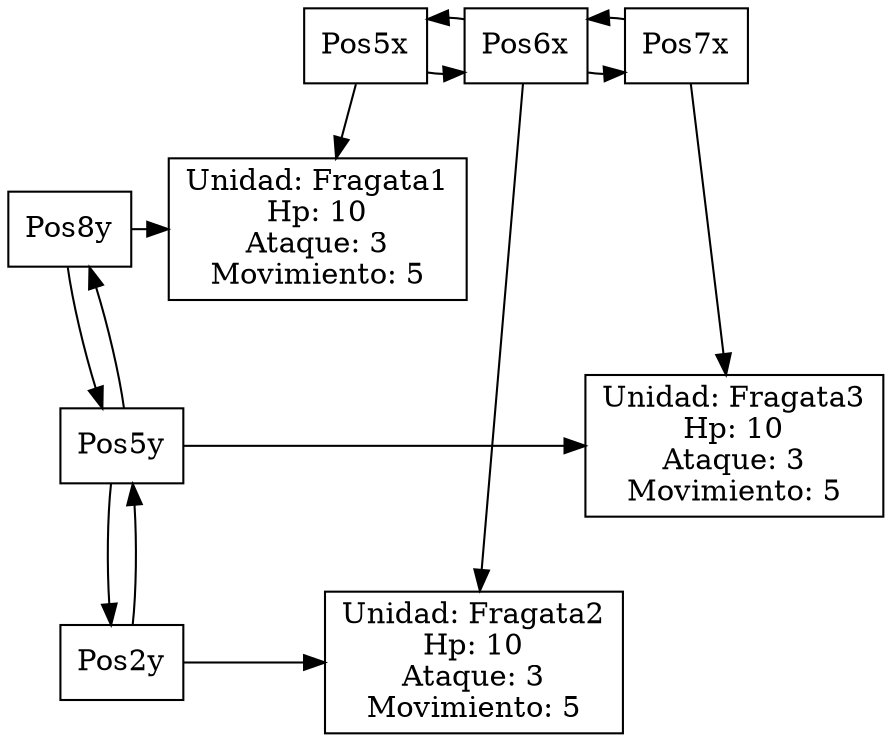 Digraph nivel2{
Rankdir=TD
node [shape =rectangle]{rank=min;Pos5x [label="Pos5x"];
Pos6x [label="Pos6x"];
Pos7x [label="Pos7x"]};
Pos5x -> Pos6x;
Pos6x -> Pos5x;
Pos6x -> Pos7x;
Pos7x -> Pos6x;
{rank=same;Pos2y [label="Pos2y"];UnitFragata262 [label="Unidad: Fragata2
Hp: 10
Ataque: 3
Movimiento: 5"]};
{rank=same;Pos5y [label="Pos5y"];UnitFragata375 [label="Unidad: Fragata3
Hp: 10
Ataque: 3
Movimiento: 5"]};
{rank=same;Pos8y [label="Pos8y"];UnitFragata158 [label="Unidad: Fragata1
Hp: 10
Ataque: 3
Movimiento: 5"]};
Pos5x -> UnitFragata158;
Pos6x -> UnitFragata262;
Pos7x -> UnitFragata375;
Pos2y -> Pos5y;
Pos5y -> Pos2y;
Pos5y -> Pos8y;
Pos8y -> Pos5y;
Pos2y -> UnitFragata262;
Pos5y -> UnitFragata375;
Pos8y -> UnitFragata158;
}
